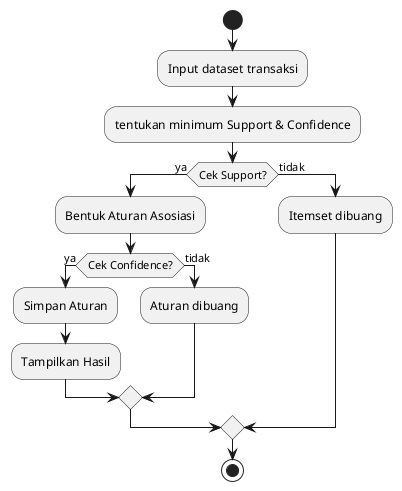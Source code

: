 @startuml

start

:Input dataset transaksi;
:tentukan minimum Support & Confidence;

if (Cek Support?) then (ya)
  :Bentuk Aturan Asosiasi;
  if (Cek Confidence?) then (ya)
    :Simpan Aturan;
    :Tampilkan Hasil;
  else (tidak)
    :Aturan dibuang;
  endif
else (tidak)
  :Itemset dibuang;
endif

stop

@enduml
